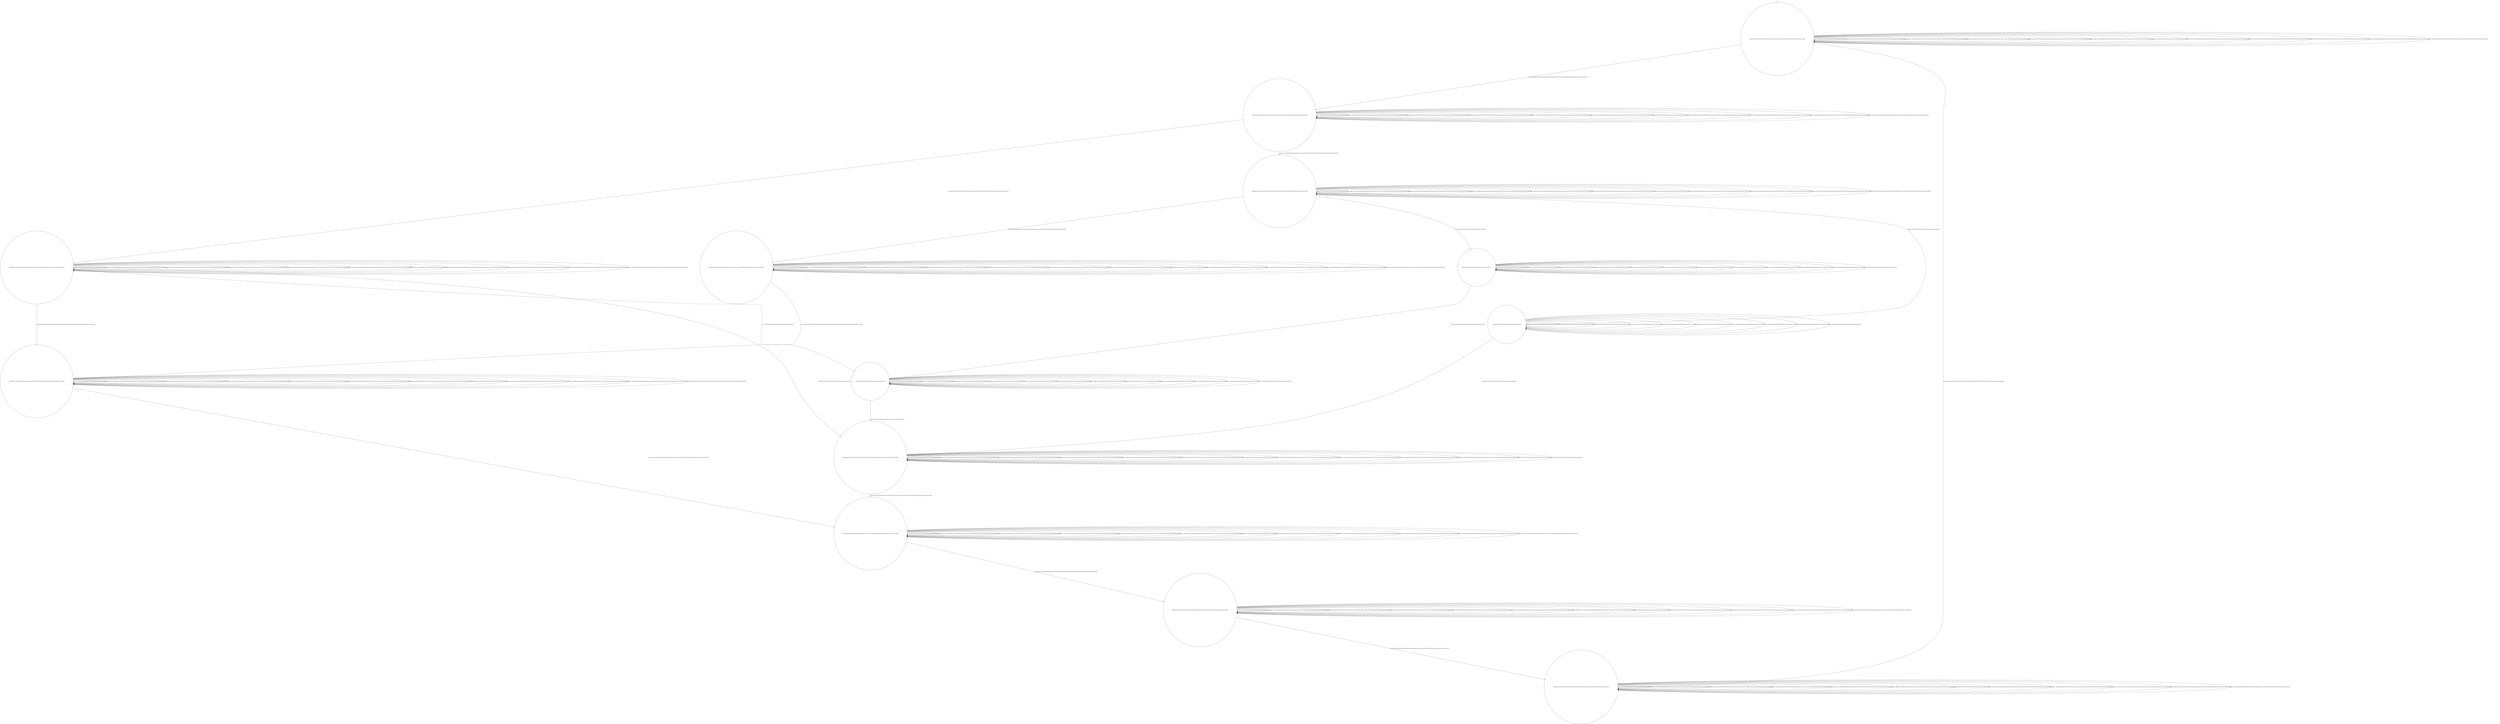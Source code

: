 digraph g {
	edge [lblstyle="above, sloped"];
	s0 [shape="circle" label="0@[((EUR and TEA and CAP and TON and not DOL and not COF) or (EUR and COF and TEA and TON and not DOL and not CAP))]"];
	s1 [shape="circle" label="1@[((EUR and TEA and CAP and TON and not DOL and not COF) or (EUR and COF and TEA and TON and not DOL and not CAP))]"];
	s2 [shape="circle" label="2@[((EUR and TEA and CAP and TON and not DOL and not COF) or (EUR and COF and TEA and TON and not DOL and not CAP))]"];
	s3 [shape="circle" label="3@[((EUR and TEA and CAP and TON and not DOL and not COF) or (EUR and COF and TEA and TON and not DOL and not CAP))]"];
	s4 [shape="circle" label="4@[((EUR and TEA and CAP and TON and not DOL and not COF))]"];
	s5 [shape="circle" label="5@[((EUR and TEA and CAP and TON and not DOL and not COF) or (EUR and COF and TEA and TON and not DOL and not CAP))]"];
	s6 [shape="circle" label="6@[((EUR and TEA and CAP and TON and not DOL and not COF))]"];
	s7 [shape="circle" label="7@[((EUR and TEA and CAP and TON and not DOL and not COF) or (EUR and COF and TEA and TON and not DOL and not CAP))]"];
	s8 [shape="circle" label="8@[((EUR and TEA and CAP and TON and not DOL and not COF) or (EUR and COF and TEA and TON and not DOL and not CAP))]"];
	s9 [shape="circle" label="9@[((EUR and TEA and CAP and TON and not DOL and not COF) or (EUR and COF and TEA and TON and not DOL and not CAP))]"];
	s10 [shape="circle" label="10@[((EUR and TEA and CAP and TON and not DOL and not COF) or (EUR and COF and TEA and TON and not DOL and not CAP))]"];
	s11 [shape="circle" label="11@[((EUR and TEA and CAP and TON and not DOL and not COF) or (EUR and COF and TEA and TON and not DOL and not CAP))]"];
	s12 [shape="circle" label="12@[((EUR and COF and TEA and TON and not DOL and not CAP))]"];
	s0 -> s0 [label="cap / nok() [((EUR and TEA and CAP and TON and not DOL and not COF))]"];
	s0 -> s0 [label="coffee / nok() [((EUR and TEA and CAP and TON and not DOL and not COF) or (EUR and COF and TEA and TON and not DOL and not CAP))]"];
	s0 -> s0 [label="cup_taken / nok() [((EUR and TEA and CAP and TON and not DOL and not COF) or (EUR and COF and TEA and TON and not DOL and not CAP))]"];
	s0 -> s0 [label="display_done / nok() [((EUR and TEA and CAP and TON and not DOL and not COF) or (EUR and COF and TEA and TON and not DOL and not CAP))]"];
	s0 -> s1 [label="euro / ok() [((EUR and TEA and CAP and TON and not DOL and not COF) or (EUR and COF and TEA and TON and not DOL and not CAP))]"];
	s0 -> s0 [label="no_sugar / nok() [((EUR and TEA and CAP and TON and not DOL and not COF) or (EUR and COF and TEA and TON and not DOL and not CAP))]"];
	s0 -> s0 [label="pour_coffee / nok() [((EUR and TEA and CAP and TON and not DOL and not COF) or (EUR and COF and TEA and TON and not DOL and not CAP))]"];
	s0 -> s0 [label="pour_milk / nok() [((EUR and TEA and CAP and TON and not DOL and not COF))]"];
	s0 -> s0 [label="pour_sugar / nok() [((EUR and TEA and CAP and TON and not DOL and not COF) or (EUR and COF and TEA and TON and not DOL and not CAP))]"];
	s0 -> s0 [label="pour_tea / nok() [((EUR and TEA and CAP and TON and not DOL and not COF) or (EUR and COF and TEA and TON and not DOL and not CAP))]"];
	s0 -> s0 [label="ring / nok() [((EUR and TEA and CAP and TON and not DOL and not COF) or (EUR and COF and TEA and TON and not DOL and not CAP))]"];
	s0 -> s0 [label="sugar / nok() [((EUR and TEA and CAP and TON and not DOL and not COF) or (EUR and COF and TEA and TON and not DOL and not CAP))]"];
	s0 -> s0 [label="tea / nok() [((EUR and TEA and CAP and TON and not DOL and not COF) or (EUR and COF and TEA and TON and not DOL and not CAP))]"];
	s1 -> s1 [label="cap / nok() [((EUR and TEA and CAP and TON and not DOL and not COF))]"];
	s1 -> s1 [label="coffee / nok() [((EUR and TEA and CAP and TON and not DOL and not COF) or (EUR and COF and TEA and TON and not DOL and not CAP))]"];
	s1 -> s1 [label="cup_taken / nok() [((EUR and TEA and CAP and TON and not DOL and not COF) or (EUR and COF and TEA and TON and not DOL and not CAP))]"];
	s1 -> s1 [label="display_done / nok() [((EUR and TEA and CAP and TON and not DOL and not COF) or (EUR and COF and TEA and TON and not DOL and not CAP))]"];
	s1 -> s1 [label="euro / nok() [((EUR and TEA and CAP and TON and not DOL and not COF) or (EUR and COF and TEA and TON and not DOL and not CAP))]"];
	s1 -> s2 [label="no_sugar / ok() [((EUR and TEA and CAP and TON and not DOL and not COF) or (EUR and COF and TEA and TON and not DOL and not CAP))]"];
	s1 -> s1 [label="pour_coffee / nok() [((EUR and TEA and CAP and TON and not DOL and not COF) or (EUR and COF and TEA and TON and not DOL and not CAP))]"];
	s1 -> s1 [label="pour_milk / nok() [((EUR and TEA and CAP and TON and not DOL and not COF))]"];
	s1 -> s1 [label="pour_sugar / nok() [((EUR and TEA and CAP and TON and not DOL and not COF) or (EUR and COF and TEA and TON and not DOL and not CAP))]"];
	s1 -> s1 [label="pour_tea / nok() [((EUR and TEA and CAP and TON and not DOL and not COF) or (EUR and COF and TEA and TON and not DOL and not CAP))]"];
	s1 -> s1 [label="ring / nok() [((EUR and TEA and CAP and TON and not DOL and not COF) or (EUR and COF and TEA and TON and not DOL and not CAP))]"];
	s1 -> s3 [label="sugar / ok() [((EUR and TEA and CAP and TON and not DOL and not COF) or (EUR and COF and TEA and TON and not DOL and not CAP))]"];
	s1 -> s1 [label="tea / nok() [((EUR and TEA and CAP and TON and not DOL and not COF) or (EUR and COF and TEA and TON and not DOL and not CAP))]"];
	s2 -> s6 [label="cap / ok() [((EUR and TEA and CAP and TON and not DOL and not COF))]"];
	s2 -> s9 [label="coffee / ok() [((EUR and COF and TEA and TON and not DOL and not CAP))]"];
	s2 -> s2 [label="coffee / Ω [((EUR and TEA and CAP and TON and not DOL and not COF))]"];
	s2 -> s2 [label="cup_taken / nok() [((EUR and TEA and CAP and TON and not DOL and not COF) or (EUR and COF and TEA and TON and not DOL and not CAP))]"];
	s2 -> s2 [label="display_done / nok() [((EUR and TEA and CAP and TON and not DOL and not COF) or (EUR and COF and TEA and TON and not DOL and not CAP))]"];
	s2 -> s2 [label="euro / nok() [((EUR and TEA and CAP and TON and not DOL and not COF) or (EUR and COF and TEA and TON and not DOL and not CAP))]"];
	s2 -> s2 [label="no_sugar / nok() [((EUR and TEA and CAP and TON and not DOL and not COF) or (EUR and COF and TEA and TON and not DOL and not CAP))]"];
	s2 -> s2 [label="pour_coffee / nok() [((EUR and TEA and CAP and TON and not DOL and not COF) or (EUR and COF and TEA and TON and not DOL and not CAP))]"];
	s2 -> s2 [label="pour_milk / nok() [((EUR and TEA and CAP and TON and not DOL and not COF))]"];
	s2 -> s2 [label="pour_sugar / nok() [((EUR and TEA and CAP and TON and not DOL and not COF) or (EUR and COF and TEA and TON and not DOL and not CAP))]"];
	s2 -> s2 [label="pour_tea / nok() [((EUR and TEA and CAP and TON and not DOL and not COF) or (EUR and COF and TEA and TON and not DOL and not CAP))]"];
	s2 -> s2 [label="ring / nok() [((EUR and TEA and CAP and TON and not DOL and not COF) or (EUR and COF and TEA and TON and not DOL and not CAP))]"];
	s2 -> s2 [label="sugar / void() [((EUR and TEA and CAP and TON and not DOL and not COF) or (EUR and COF and TEA and TON and not DOL and not CAP))]"];
	s2 -> s7 [label="tea / ok() [((EUR and TEA and CAP and TON and not DOL and not COF) or (EUR and COF and TEA and TON and not DOL and not CAP))]"];
	s3 -> s4 [label="cap / ok() [((EUR and TEA and CAP and TON and not DOL and not COF))]"];
	s3 -> s3 [label="coffee / Ω [((EUR and TEA and CAP and TON and not DOL and not COF))]"];
	s3 -> s12 [label="coffee / ok() [((EUR and COF and TEA and TON and not DOL and not CAP))]"];
	s3 -> s3 [label="cup_taken / nok() [((EUR and TEA and CAP and TON and not DOL and not COF) or (EUR and COF and TEA and TON and not DOL and not CAP))]"];
	s3 -> s3 [label="display_done / nok() [((EUR and TEA and CAP and TON and not DOL and not COF) or (EUR and COF and TEA and TON and not DOL and not CAP))]"];
	s3 -> s3 [label="euro / nok() [((EUR and TEA and CAP and TON and not DOL and not COF) or (EUR and COF and TEA and TON and not DOL and not CAP))]"];
	s3 -> s3 [label="no_sugar / void() [((EUR and TEA and CAP and TON and not DOL and not COF) or (EUR and COF and TEA and TON and not DOL and not CAP))]"];
	s3 -> s3 [label="pour_coffee / nok() [((EUR and TEA and CAP and TON and not DOL and not COF) or (EUR and COF and TEA and TON and not DOL and not CAP))]"];
	s3 -> s3 [label="pour_milk / nok() [((EUR and TEA and CAP and TON and not DOL and not COF))]"];
	s3 -> s3 [label="pour_sugar / nok() [((EUR and TEA and CAP and TON and not DOL and not COF) or (EUR and COF and TEA and TON and not DOL and not CAP))]"];
	s3 -> s3 [label="pour_tea / nok() [((EUR and TEA and CAP and TON and not DOL and not COF) or (EUR and COF and TEA and TON and not DOL and not CAP))]"];
	s3 -> s3 [label="ring / nok() [((EUR and TEA and CAP and TON and not DOL and not COF) or (EUR and COF and TEA and TON and not DOL and not CAP))]"];
	s3 -> s3 [label="sugar / nok() [((EUR and TEA and CAP and TON and not DOL and not COF) or (EUR and COF and TEA and TON and not DOL and not CAP))]"];
	s3 -> s5 [label="tea / ok() [((EUR and TEA and CAP and TON and not DOL and not COF) or (EUR and COF and TEA and TON and not DOL and not CAP))]"];
	s4 -> s4 [label="cap / nok() [((EUR and TEA and CAP and TON and not DOL and not COF))]"];
	s4 -> s4 [label="coffee / void() [((EUR and TEA and CAP and TON and not DOL and not COF))]"];
	s4 -> s4 [label="cup_taken / nok() [((EUR and TEA and CAP and TON and not DOL and not COF))]"];
	s4 -> s4 [label="display_done / nok() [((EUR and TEA and CAP and TON and not DOL and not COF))]"];
	s4 -> s4 [label="euro / nok() [((EUR and TEA and CAP and TON and not DOL and not COF))]"];
	s4 -> s4 [label="no_sugar / nok() [((EUR and TEA and CAP and TON and not DOL and not COF))]"];
	s4 -> s4 [label="pour_coffee / nok() [((EUR and TEA and CAP and TON and not DOL and not COF))]"];
	s4 -> s4 [label="pour_milk / nok() [((EUR and TEA and CAP and TON and not DOL and not COF))]"];
	s4 -> s6 [label="pour_sugar / ok() [((EUR and TEA and CAP and TON and not DOL and not COF))]"];
	s4 -> s4 [label="pour_tea / nok() [((EUR and TEA and CAP and TON and not DOL and not COF))]"];
	s4 -> s4 [label="ring / nok() [((EUR and TEA and CAP and TON and not DOL and not COF))]"];
	s4 -> s4 [label="sugar / nok() [((EUR and TEA and CAP and TON and not DOL and not COF))]"];
	s4 -> s4 [label="tea / void() [((EUR and TEA and CAP and TON and not DOL and not COF))]"];
	s5 -> s5 [label="cap / void() [((EUR and TEA and CAP and TON and not DOL and not COF))]"];
	s5 -> s5 [label="coffee / void() [((EUR and TEA and CAP and TON and not DOL and not COF) or (EUR and COF and TEA and TON and not DOL and not CAP))]"];
	s5 -> s5 [label="cup_taken / nok() [((EUR and TEA and CAP and TON and not DOL and not COF) or (EUR and COF and TEA and TON and not DOL and not CAP))]"];
	s5 -> s5 [label="display_done / nok() [((EUR and TEA and CAP and TON and not DOL and not COF) or (EUR and COF and TEA and TON and not DOL and not CAP))]"];
	s5 -> s5 [label="euro / nok() [((EUR and TEA and CAP and TON and not DOL and not COF) or (EUR and COF and TEA and TON and not DOL and not CAP))]"];
	s5 -> s5 [label="no_sugar / nok() [((EUR and TEA and CAP and TON and not DOL and not COF) or (EUR and COF and TEA and TON and not DOL and not CAP))]"];
	s5 -> s5 [label="pour_coffee / nok() [((EUR and TEA and CAP and TON and not DOL and not COF) or (EUR and COF and TEA and TON and not DOL and not CAP))]"];
	s5 -> s5 [label="pour_milk / nok() [((EUR and TEA and CAP and TON and not DOL and not COF))]"];
	s5 -> s7 [label="pour_sugar / ok() [((EUR and TEA and CAP and TON and not DOL and not COF) or (EUR and COF and TEA and TON and not DOL and not CAP))]"];
	s5 -> s5 [label="pour_tea / nok() [((EUR and TEA and CAP and TON and not DOL and not COF) or (EUR and COF and TEA and TON and not DOL and not CAP))]"];
	s5 -> s5 [label="ring / nok() [((EUR and TEA and CAP and TON and not DOL and not COF) or (EUR and COF and TEA and TON and not DOL and not CAP))]"];
	s5 -> s5 [label="sugar / nok() [((EUR and TEA and CAP and TON and not DOL and not COF) or (EUR and COF and TEA and TON and not DOL and not CAP))]"];
	s5 -> s5 [label="tea / nok() [((EUR and TEA and CAP and TON and not DOL and not COF) or (EUR and COF and TEA and TON and not DOL and not CAP))]"];
	s6 -> s6 [label="cap / nok() [((EUR and TEA and CAP and TON and not DOL and not COF))]"];
	s6 -> s6 [label="coffee / void() [((EUR and TEA and CAP and TON and not DOL and not COF))]"];
	s6 -> s6 [label="cup_taken / nok() [((EUR and TEA and CAP and TON and not DOL and not COF))]"];
	s6 -> s6 [label="display_done / nok() [((EUR and TEA and CAP and TON and not DOL and not COF))]"];
	s6 -> s6 [label="euro / nok() [((EUR and TEA and CAP and TON and not DOL and not COF))]"];
	s6 -> s6 [label="no_sugar / nok() [((EUR and TEA and CAP and TON and not DOL and not COF))]"];
	s6 -> s6 [label="pour_coffee / nok() [((EUR and TEA and CAP and TON and not DOL and not COF))]"];
	s6 -> s9 [label="pour_milk / ok() [((EUR and TEA and CAP and TON and not DOL and not COF))]"];
	s6 -> s6 [label="pour_sugar / nok() [((EUR and TEA and CAP and TON and not DOL and not COF))]"];
	s6 -> s6 [label="pour_tea / nok() [((EUR and TEA and CAP and TON and not DOL and not COF))]"];
	s6 -> s6 [label="ring / nok() [((EUR and TEA and CAP and TON and not DOL and not COF))]"];
	s6 -> s6 [label="sugar / nok() [((EUR and TEA and CAP and TON and not DOL and not COF))]"];
	s6 -> s6 [label="tea / void() [((EUR and TEA and CAP and TON and not DOL and not COF))]"];
	s7 -> s7 [label="cap / void() [((EUR and TEA and CAP and TON and not DOL and not COF))]"];
	s7 -> s7 [label="coffee / void() [((EUR and TEA and CAP and TON and not DOL and not COF) or (EUR and COF and TEA and TON and not DOL and not CAP))]"];
	s7 -> s7 [label="cup_taken / nok() [((EUR and TEA and CAP and TON and not DOL and not COF) or (EUR and COF and TEA and TON and not DOL and not CAP))]"];
	s7 -> s7 [label="display_done / nok() [((EUR and TEA and CAP and TON and not DOL and not COF) or (EUR and COF and TEA and TON and not DOL and not CAP))]"];
	s7 -> s7 [label="euro / nok() [((EUR and TEA and CAP and TON and not DOL and not COF) or (EUR and COF and TEA and TON and not DOL and not CAP))]"];
	s7 -> s7 [label="no_sugar / nok() [((EUR and TEA and CAP and TON and not DOL and not COF) or (EUR and COF and TEA and TON and not DOL and not CAP))]"];
	s7 -> s7 [label="pour_coffee / nok() [((EUR and TEA and CAP and TON and not DOL and not COF) or (EUR and COF and TEA and TON and not DOL and not CAP))]"];
	s7 -> s7 [label="pour_milk / nok() [((EUR and TEA and CAP and TON and not DOL and not COF))]"];
	s7 -> s7 [label="pour_sugar / nok() [((EUR and TEA and CAP and TON and not DOL and not COF) or (EUR and COF and TEA and TON and not DOL and not CAP))]"];
	s7 -> s8 [label="pour_tea / ok() [((EUR and TEA and CAP and TON and not DOL and not COF) or (EUR and COF and TEA and TON and not DOL and not CAP))]"];
	s7 -> s7 [label="ring / nok() [((EUR and TEA and CAP and TON and not DOL and not COF) or (EUR and COF and TEA and TON and not DOL and not CAP))]"];
	s7 -> s7 [label="sugar / nok() [((EUR and TEA and CAP and TON and not DOL and not COF) or (EUR and COF and TEA and TON and not DOL and not CAP))]"];
	s7 -> s7 [label="tea / nok() [((EUR and TEA and CAP and TON and not DOL and not COF) or (EUR and COF and TEA and TON and not DOL and not CAP))]"];
	s8 -> s8 [label="cap / nok() [((EUR and TEA and CAP and TON and not DOL and not COF))]"];
	s8 -> s8 [label="coffee / nok() [((EUR and TEA and CAP and TON and not DOL and not COF) or (EUR and COF and TEA and TON and not DOL and not CAP))]"];
	s8 -> s8 [label="cup_taken / nok() [((EUR and TEA and CAP and TON and not DOL and not COF) or (EUR and COF and TEA and TON and not DOL and not CAP))]"];
	s8 -> s10 [label="display_done / ok() [((EUR and TEA and CAP and TON and not DOL and not COF) or (EUR and COF and TEA and TON and not DOL and not CAP))]"];
	s8 -> s8 [label="euro / nok() [((EUR and TEA and CAP and TON and not DOL and not COF) or (EUR and COF and TEA and TON and not DOL and not CAP))]"];
	s8 -> s8 [label="no_sugar / nok() [((EUR and TEA and CAP and TON and not DOL and not COF) or (EUR and COF and TEA and TON and not DOL and not CAP))]"];
	s8 -> s8 [label="pour_coffee / nok() [((EUR and TEA and CAP and TON and not DOL and not COF) or (EUR and COF and TEA and TON and not DOL and not CAP))]"];
	s8 -> s8 [label="pour_milk / nok() [((EUR and TEA and CAP and TON and not DOL and not COF))]"];
	s8 -> s8 [label="pour_sugar / nok() [((EUR and TEA and CAP and TON and not DOL and not COF) or (EUR and COF and TEA and TON and not DOL and not CAP))]"];
	s8 -> s8 [label="pour_tea / nok() [((EUR and TEA and CAP and TON and not DOL and not COF) or (EUR and COF and TEA and TON and not DOL and not CAP))]"];
	s8 -> s8 [label="ring / nok() [((EUR and TEA and CAP and TON and not DOL and not COF) or (EUR and COF and TEA and TON and not DOL and not CAP))]"];
	s8 -> s8 [label="sugar / nok() [((EUR and TEA and CAP and TON and not DOL and not COF) or (EUR and COF and TEA and TON and not DOL and not CAP))]"];
	s8 -> s8 [label="tea / nok() [((EUR and TEA and CAP and TON and not DOL and not COF) or (EUR and COF and TEA and TON and not DOL and not CAP))]"];
	s9 -> s9 [label="cap / nok() [((EUR and TEA and CAP and TON and not DOL and not COF))]"];
	s9 -> s9 [label="coffee / nok() [((EUR and TEA and CAP and TON and not DOL and not COF) or (EUR and COF and TEA and TON and not DOL and not CAP))]"];
	s9 -> s9 [label="cup_taken / nok() [((EUR and TEA and CAP and TON and not DOL and not COF) or (EUR and COF and TEA and TON and not DOL and not CAP))]"];
	s9 -> s9 [label="display_done / nok() [((EUR and TEA and CAP and TON and not DOL and not COF) or (EUR and COF and TEA and TON and not DOL and not CAP))]"];
	s9 -> s9 [label="euro / nok() [((EUR and TEA and CAP and TON and not DOL and not COF) or (EUR and COF and TEA and TON and not DOL and not CAP))]"];
	s9 -> s9 [label="no_sugar / nok() [((EUR and TEA and CAP and TON and not DOL and not COF) or (EUR and COF and TEA and TON and not DOL and not CAP))]"];
	s9 -> s8 [label="pour_coffee / ok() [((EUR and TEA and CAP and TON and not DOL and not COF) or (EUR and COF and TEA and TON and not DOL and not CAP))]"];
	s9 -> s9 [label="pour_milk / nok() [((EUR and TEA and CAP and TON and not DOL and not COF))]"];
	s9 -> s9 [label="pour_sugar / nok() [((EUR and TEA and CAP and TON and not DOL and not COF) or (EUR and COF and TEA and TON and not DOL and not CAP))]"];
	s9 -> s9 [label="pour_tea / nok() [((EUR and TEA and CAP and TON and not DOL and not COF) or (EUR and COF and TEA and TON and not DOL and not CAP))]"];
	s9 -> s9 [label="ring / nok() [((EUR and TEA and CAP and TON and not DOL and not COF) or (EUR and COF and TEA and TON and not DOL and not CAP))]"];
	s9 -> s9 [label="sugar / nok() [((EUR and TEA and CAP and TON and not DOL and not COF) or (EUR and COF and TEA and TON and not DOL and not CAP))]"];
	s9 -> s9 [label="tea / void() [((EUR and COF and TEA and TON and not DOL and not CAP))]"];
	s9 -> s9 [label="tea / nok() [((EUR and TEA and CAP and TON and not DOL and not COF))]"];
	s10 -> s10 [label="cap / nok() [((EUR and TEA and CAP and TON and not DOL and not COF))]"];
	s10 -> s10 [label="coffee / nok() [((EUR and TEA and CAP and TON and not DOL and not COF) or (EUR and COF and TEA and TON and not DOL and not CAP))]"];
	s10 -> s10 [label="cup_taken / nok() [((EUR and TEA and CAP and TON and not DOL and not COF) or (EUR and COF and TEA and TON and not DOL and not CAP))]"];
	s10 -> s10 [label="display_done / nok() [((EUR and TEA and CAP and TON and not DOL and not COF) or (EUR and COF and TEA and TON and not DOL and not CAP))]"];
	s10 -> s10 [label="euro / nok() [((EUR and TEA and CAP and TON and not DOL and not COF) or (EUR and COF and TEA and TON and not DOL and not CAP))]"];
	s10 -> s10 [label="no_sugar / nok() [((EUR and TEA and CAP and TON and not DOL and not COF) or (EUR and COF and TEA and TON and not DOL and not CAP))]"];
	s10 -> s10 [label="pour_coffee / nok() [((EUR and TEA and CAP and TON and not DOL and not COF) or (EUR and COF and TEA and TON and not DOL and not CAP))]"];
	s10 -> s10 [label="pour_milk / nok() [((EUR and TEA and CAP and TON and not DOL and not COF))]"];
	s10 -> s10 [label="pour_sugar / nok() [((EUR and TEA and CAP and TON and not DOL and not COF) or (EUR and COF and TEA and TON and not DOL and not CAP))]"];
	s10 -> s10 [label="pour_tea / nok() [((EUR and TEA and CAP and TON and not DOL and not COF) or (EUR and COF and TEA and TON and not DOL and not CAP))]"];
	s10 -> s11 [label="ring / ok() [((EUR and TEA and CAP and TON and not DOL and not COF) or (EUR and COF and TEA and TON and not DOL and not CAP))]"];
	s10 -> s10 [label="sugar / nok() [((EUR and TEA and CAP and TON and not DOL and not COF) or (EUR and COF and TEA and TON and not DOL and not CAP))]"];
	s10 -> s10 [label="tea / nok() [((EUR and TEA and CAP and TON and not DOL and not COF) or (EUR and COF and TEA and TON and not DOL and not CAP))]"];
	s11 -> s11 [label="cap / nok() [((EUR and TEA and CAP and TON and not DOL and not COF))]"];
	s11 -> s11 [label="coffee / nok() [((EUR and TEA and CAP and TON and not DOL and not COF) or (EUR and COF and TEA and TON and not DOL and not CAP))]"];
	s11 -> s0 [label="cup_taken / ok() [((EUR and TEA and CAP and TON and not DOL and not COF) or (EUR and COF and TEA and TON and not DOL and not CAP))]"];
	s11 -> s11 [label="display_done / nok() [((EUR and TEA and CAP and TON and not DOL and not COF) or (EUR and COF and TEA and TON and not DOL and not CAP))]"];
	s11 -> s11 [label="euro / nok() [((EUR and TEA and CAP and TON and not DOL and not COF) or (EUR and COF and TEA and TON and not DOL and not CAP))]"];
	s11 -> s11 [label="no_sugar / nok() [((EUR and TEA and CAP and TON and not DOL and not COF) or (EUR and COF and TEA and TON and not DOL and not CAP))]"];
	s11 -> s11 [label="pour_coffee / nok() [((EUR and TEA and CAP and TON and not DOL and not COF) or (EUR and COF and TEA and TON and not DOL and not CAP))]"];
	s11 -> s11 [label="pour_milk / nok() [((EUR and TEA and CAP and TON and not DOL and not COF))]"];
	s11 -> s11 [label="pour_sugar / nok() [((EUR and TEA and CAP and TON and not DOL and not COF) or (EUR and COF and TEA and TON and not DOL and not CAP))]"];
	s11 -> s11 [label="pour_tea / nok() [((EUR and TEA and CAP and TON and not DOL and not COF) or (EUR and COF and TEA and TON and not DOL and not CAP))]"];
	s11 -> s11 [label="ring / nok() [((EUR and TEA and CAP and TON and not DOL and not COF) or (EUR and COF and TEA and TON and not DOL and not CAP))]"];
	s11 -> s11 [label="sugar / nok() [((EUR and TEA and CAP and TON and not DOL and not COF) or (EUR and COF and TEA and TON and not DOL and not CAP))]"];
	s11 -> s11 [label="tea / nok() [((EUR and TEA and CAP and TON and not DOL and not COF) or (EUR and COF and TEA and TON and not DOL and not CAP))]"];
	s12 -> s12 [label="coffee / nok() [((EUR and COF and TEA and TON and not DOL and not CAP))]"];
	s12 -> s12 [label="cup_taken / nok() [((EUR and COF and TEA and TON and not DOL and not CAP))]"];
	s12 -> s12 [label="display_done / nok() [((EUR and COF and TEA and TON and not DOL and not CAP))]"];
	s12 -> s12 [label="euro / nok() [((EUR and COF and TEA and TON and not DOL and not CAP))]"];
	s12 -> s12 [label="no_sugar / nok() [((EUR and COF and TEA and TON and not DOL and not CAP))]"];
	s12 -> s12 [label="pour_coffee / nok() [((EUR and COF and TEA and TON and not DOL and not CAP))]"];
	s12 -> s9 [label="pour_sugar / ok() [((EUR and COF and TEA and TON and not DOL and not CAP))]"];
	s12 -> s12 [label="pour_tea / nok() [((EUR and COF and TEA and TON and not DOL and not CAP))]"];
	s12 -> s12 [label="ring / nok() [((EUR and COF and TEA and TON and not DOL and not CAP))]"];
	s12 -> s12 [label="sugar / nok() [((EUR and COF and TEA and TON and not DOL and not CAP))]"];
	s12 -> s12 [label="tea / void() [((EUR and COF and TEA and TON and not DOL and not CAP))]"];
	__start0 [label="" shape="none" width="0" height="0"];
	__start0 -> s0;
}